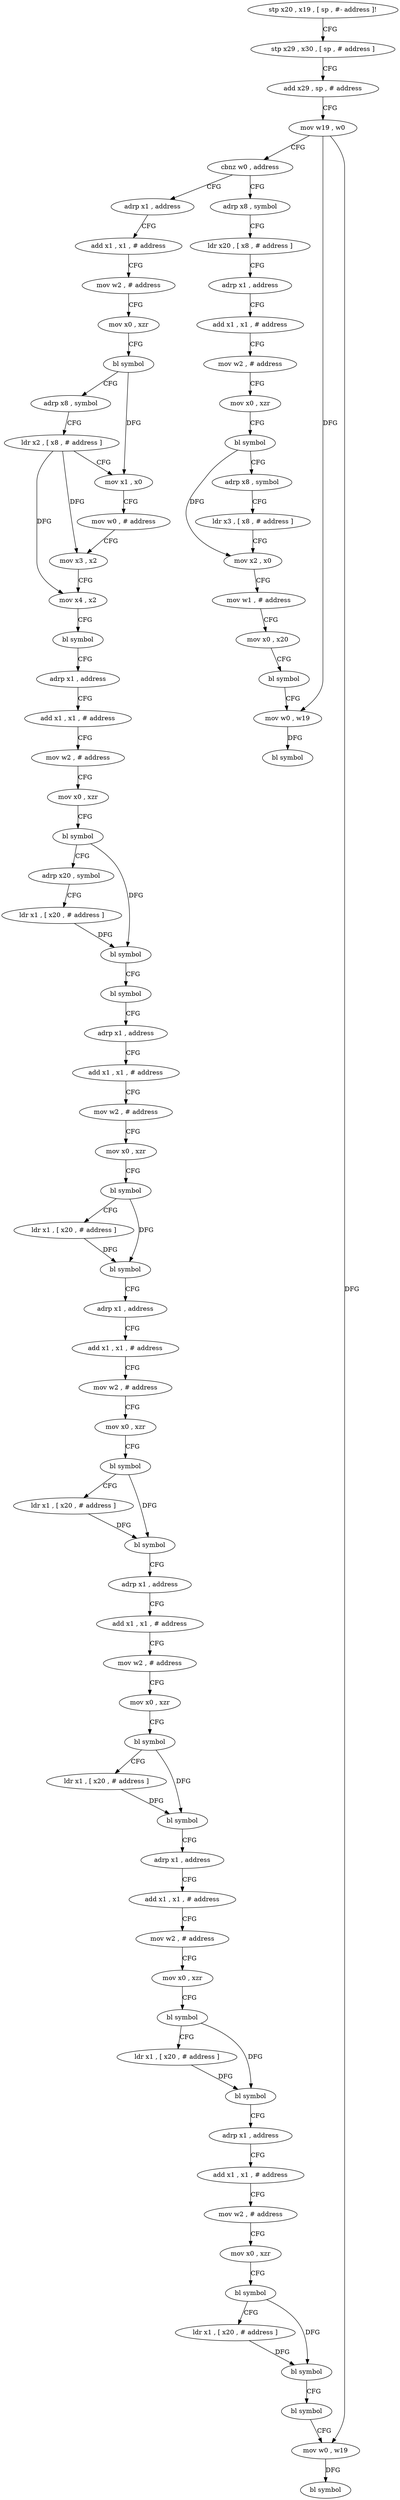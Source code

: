 digraph "func" {
"4200444" [label = "stp x20 , x19 , [ sp , #- address ]!" ]
"4200448" [label = "stp x29 , x30 , [ sp , # address ]" ]
"4200452" [label = "add x29 , sp , # address" ]
"4200456" [label = "mov w19 , w0" ]
"4200460" [label = "cbnz w0 , address" ]
"4200700" [label = "adrp x8 , symbol" ]
"4200464" [label = "adrp x1 , address" ]
"4200704" [label = "ldr x20 , [ x8 , # address ]" ]
"4200708" [label = "adrp x1 , address" ]
"4200712" [label = "add x1 , x1 , # address" ]
"4200716" [label = "mov w2 , # address" ]
"4200720" [label = "mov x0 , xzr" ]
"4200724" [label = "bl symbol" ]
"4200728" [label = "adrp x8 , symbol" ]
"4200732" [label = "ldr x3 , [ x8 , # address ]" ]
"4200736" [label = "mov x2 , x0" ]
"4200740" [label = "mov w1 , # address" ]
"4200744" [label = "mov x0 , x20" ]
"4200748" [label = "bl symbol" ]
"4200752" [label = "mov w0 , w19" ]
"4200756" [label = "bl symbol" ]
"4200468" [label = "add x1 , x1 , # address" ]
"4200472" [label = "mov w2 , # address" ]
"4200476" [label = "mov x0 , xzr" ]
"4200480" [label = "bl symbol" ]
"4200484" [label = "adrp x8 , symbol" ]
"4200488" [label = "ldr x2 , [ x8 , # address ]" ]
"4200492" [label = "mov x1 , x0" ]
"4200496" [label = "mov w0 , # address" ]
"4200500" [label = "mov x3 , x2" ]
"4200504" [label = "mov x4 , x2" ]
"4200508" [label = "bl symbol" ]
"4200512" [label = "adrp x1 , address" ]
"4200516" [label = "add x1 , x1 , # address" ]
"4200520" [label = "mov w2 , # address" ]
"4200524" [label = "mov x0 , xzr" ]
"4200528" [label = "bl symbol" ]
"4200532" [label = "adrp x20 , symbol" ]
"4200536" [label = "ldr x1 , [ x20 , # address ]" ]
"4200540" [label = "bl symbol" ]
"4200544" [label = "bl symbol" ]
"4200548" [label = "adrp x1 , address" ]
"4200552" [label = "add x1 , x1 , # address" ]
"4200556" [label = "mov w2 , # address" ]
"4200560" [label = "mov x0 , xzr" ]
"4200564" [label = "bl symbol" ]
"4200568" [label = "ldr x1 , [ x20 , # address ]" ]
"4200572" [label = "bl symbol" ]
"4200576" [label = "adrp x1 , address" ]
"4200580" [label = "add x1 , x1 , # address" ]
"4200584" [label = "mov w2 , # address" ]
"4200588" [label = "mov x0 , xzr" ]
"4200592" [label = "bl symbol" ]
"4200596" [label = "ldr x1 , [ x20 , # address ]" ]
"4200600" [label = "bl symbol" ]
"4200604" [label = "adrp x1 , address" ]
"4200608" [label = "add x1 , x1 , # address" ]
"4200612" [label = "mov w2 , # address" ]
"4200616" [label = "mov x0 , xzr" ]
"4200620" [label = "bl symbol" ]
"4200624" [label = "ldr x1 , [ x20 , # address ]" ]
"4200628" [label = "bl symbol" ]
"4200632" [label = "adrp x1 , address" ]
"4200636" [label = "add x1 , x1 , # address" ]
"4200640" [label = "mov w2 , # address" ]
"4200644" [label = "mov x0 , xzr" ]
"4200648" [label = "bl symbol" ]
"4200652" [label = "ldr x1 , [ x20 , # address ]" ]
"4200656" [label = "bl symbol" ]
"4200660" [label = "adrp x1 , address" ]
"4200664" [label = "add x1 , x1 , # address" ]
"4200668" [label = "mov w2 , # address" ]
"4200672" [label = "mov x0 , xzr" ]
"4200676" [label = "bl symbol" ]
"4200680" [label = "ldr x1 , [ x20 , # address ]" ]
"4200684" [label = "bl symbol" ]
"4200688" [label = "bl symbol" ]
"4200692" [label = "mov w0 , w19" ]
"4200696" [label = "bl symbol" ]
"4200444" -> "4200448" [ label = "CFG" ]
"4200448" -> "4200452" [ label = "CFG" ]
"4200452" -> "4200456" [ label = "CFG" ]
"4200456" -> "4200460" [ label = "CFG" ]
"4200456" -> "4200752" [ label = "DFG" ]
"4200456" -> "4200692" [ label = "DFG" ]
"4200460" -> "4200700" [ label = "CFG" ]
"4200460" -> "4200464" [ label = "CFG" ]
"4200700" -> "4200704" [ label = "CFG" ]
"4200464" -> "4200468" [ label = "CFG" ]
"4200704" -> "4200708" [ label = "CFG" ]
"4200708" -> "4200712" [ label = "CFG" ]
"4200712" -> "4200716" [ label = "CFG" ]
"4200716" -> "4200720" [ label = "CFG" ]
"4200720" -> "4200724" [ label = "CFG" ]
"4200724" -> "4200728" [ label = "CFG" ]
"4200724" -> "4200736" [ label = "DFG" ]
"4200728" -> "4200732" [ label = "CFG" ]
"4200732" -> "4200736" [ label = "CFG" ]
"4200736" -> "4200740" [ label = "CFG" ]
"4200740" -> "4200744" [ label = "CFG" ]
"4200744" -> "4200748" [ label = "CFG" ]
"4200748" -> "4200752" [ label = "CFG" ]
"4200752" -> "4200756" [ label = "DFG" ]
"4200468" -> "4200472" [ label = "CFG" ]
"4200472" -> "4200476" [ label = "CFG" ]
"4200476" -> "4200480" [ label = "CFG" ]
"4200480" -> "4200484" [ label = "CFG" ]
"4200480" -> "4200492" [ label = "DFG" ]
"4200484" -> "4200488" [ label = "CFG" ]
"4200488" -> "4200492" [ label = "CFG" ]
"4200488" -> "4200500" [ label = "DFG" ]
"4200488" -> "4200504" [ label = "DFG" ]
"4200492" -> "4200496" [ label = "CFG" ]
"4200496" -> "4200500" [ label = "CFG" ]
"4200500" -> "4200504" [ label = "CFG" ]
"4200504" -> "4200508" [ label = "CFG" ]
"4200508" -> "4200512" [ label = "CFG" ]
"4200512" -> "4200516" [ label = "CFG" ]
"4200516" -> "4200520" [ label = "CFG" ]
"4200520" -> "4200524" [ label = "CFG" ]
"4200524" -> "4200528" [ label = "CFG" ]
"4200528" -> "4200532" [ label = "CFG" ]
"4200528" -> "4200540" [ label = "DFG" ]
"4200532" -> "4200536" [ label = "CFG" ]
"4200536" -> "4200540" [ label = "DFG" ]
"4200540" -> "4200544" [ label = "CFG" ]
"4200544" -> "4200548" [ label = "CFG" ]
"4200548" -> "4200552" [ label = "CFG" ]
"4200552" -> "4200556" [ label = "CFG" ]
"4200556" -> "4200560" [ label = "CFG" ]
"4200560" -> "4200564" [ label = "CFG" ]
"4200564" -> "4200568" [ label = "CFG" ]
"4200564" -> "4200572" [ label = "DFG" ]
"4200568" -> "4200572" [ label = "DFG" ]
"4200572" -> "4200576" [ label = "CFG" ]
"4200576" -> "4200580" [ label = "CFG" ]
"4200580" -> "4200584" [ label = "CFG" ]
"4200584" -> "4200588" [ label = "CFG" ]
"4200588" -> "4200592" [ label = "CFG" ]
"4200592" -> "4200596" [ label = "CFG" ]
"4200592" -> "4200600" [ label = "DFG" ]
"4200596" -> "4200600" [ label = "DFG" ]
"4200600" -> "4200604" [ label = "CFG" ]
"4200604" -> "4200608" [ label = "CFG" ]
"4200608" -> "4200612" [ label = "CFG" ]
"4200612" -> "4200616" [ label = "CFG" ]
"4200616" -> "4200620" [ label = "CFG" ]
"4200620" -> "4200624" [ label = "CFG" ]
"4200620" -> "4200628" [ label = "DFG" ]
"4200624" -> "4200628" [ label = "DFG" ]
"4200628" -> "4200632" [ label = "CFG" ]
"4200632" -> "4200636" [ label = "CFG" ]
"4200636" -> "4200640" [ label = "CFG" ]
"4200640" -> "4200644" [ label = "CFG" ]
"4200644" -> "4200648" [ label = "CFG" ]
"4200648" -> "4200652" [ label = "CFG" ]
"4200648" -> "4200656" [ label = "DFG" ]
"4200652" -> "4200656" [ label = "DFG" ]
"4200656" -> "4200660" [ label = "CFG" ]
"4200660" -> "4200664" [ label = "CFG" ]
"4200664" -> "4200668" [ label = "CFG" ]
"4200668" -> "4200672" [ label = "CFG" ]
"4200672" -> "4200676" [ label = "CFG" ]
"4200676" -> "4200680" [ label = "CFG" ]
"4200676" -> "4200684" [ label = "DFG" ]
"4200680" -> "4200684" [ label = "DFG" ]
"4200684" -> "4200688" [ label = "CFG" ]
"4200688" -> "4200692" [ label = "CFG" ]
"4200692" -> "4200696" [ label = "DFG" ]
}
